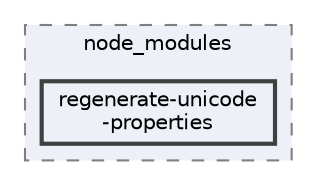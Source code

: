 digraph "pkiclassroomrescheduler/src/main/frontend/node_modules/regenerate-unicode-properties"
{
 // LATEX_PDF_SIZE
  bgcolor="transparent";
  edge [fontname=Helvetica,fontsize=10,labelfontname=Helvetica,labelfontsize=10];
  node [fontname=Helvetica,fontsize=10,shape=box,height=0.2,width=0.4];
  compound=true
  subgraph clusterdir_72953eda66ccb3a2722c28e1c3e6c23b {
    graph [ bgcolor="#edf0f7", pencolor="grey50", label="node_modules", fontname=Helvetica,fontsize=10 style="filled,dashed", URL="dir_72953eda66ccb3a2722c28e1c3e6c23b.html",tooltip=""]
  dir_044e58e74a29ec889a8a4289bf05a432 [label="regenerate-unicode\l-properties", fillcolor="#edf0f7", color="grey25", style="filled,bold", URL="dir_044e58e74a29ec889a8a4289bf05a432.html",tooltip=""];
  }
}
